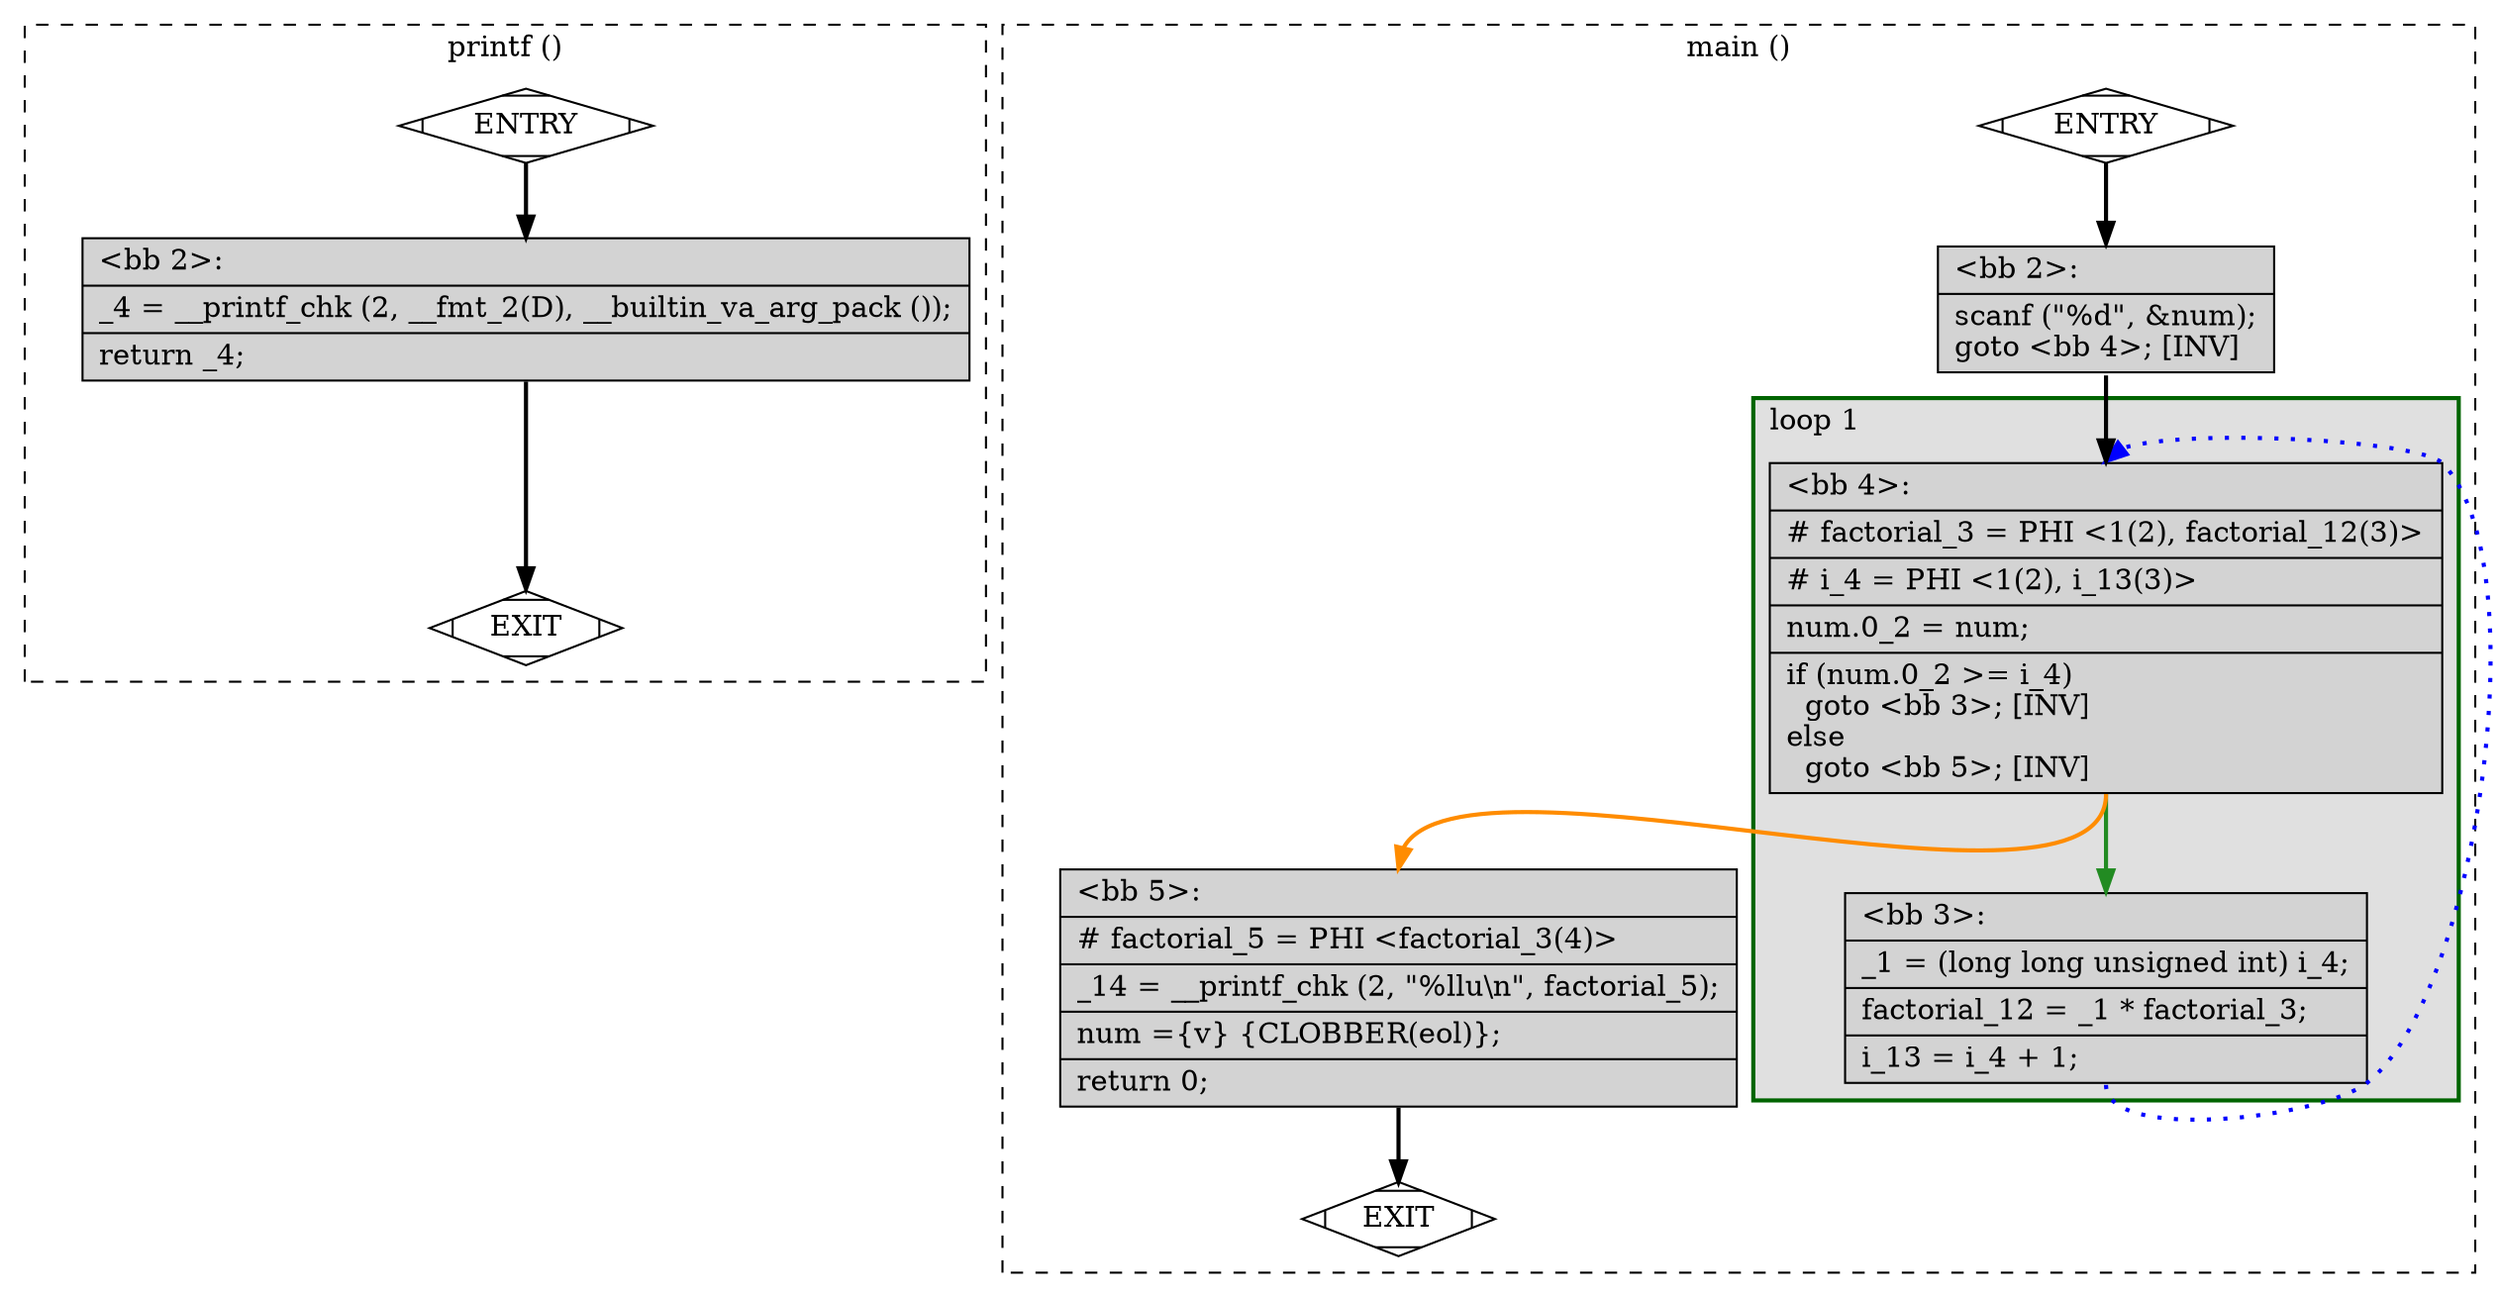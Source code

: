 digraph "main.c.042t.dse1" {
overlap=false;
subgraph "cluster_printf" {
	style="dashed";
	color="black";
	label="printf ()";
	fn_15_basic_block_0 [shape=Mdiamond,style=filled,fillcolor=white,label="ENTRY"];

	fn_15_basic_block_1 [shape=Mdiamond,style=filled,fillcolor=white,label="EXIT"];

	fn_15_basic_block_2 [shape=record,style=filled,fillcolor=lightgrey,label="{\<bb\ 2\>:\l\
|_4\ =\ __printf_chk\ (2,\ __fmt_2(D),\ __builtin_va_arg_pack\ ());\l\
|return\ _4;\l\
}"];

	fn_15_basic_block_0:s -> fn_15_basic_block_2:n [style="solid,bold",color=black,weight=100,constraint=true];
	fn_15_basic_block_2:s -> fn_15_basic_block_1:n [style="solid,bold",color=black,weight=10,constraint=true];
	fn_15_basic_block_0:s -> fn_15_basic_block_1:n [style="invis",constraint=true];
}
subgraph "cluster_main" {
	style="dashed";
	color="black";
	label="main ()";
	subgraph cluster_23_1 {
	style="filled";
	color="darkgreen";
	fillcolor="grey88";
	label="loop 1";
	labeljust=l;
	penwidth=2;
	fn_23_basic_block_4 [shape=record,style=filled,fillcolor=lightgrey,label="{\<bb\ 4\>:\l\
|#\ factorial_3\ =\ PHI\ \<1(2),\ factorial_12(3)\>\l\
|#\ i_4\ =\ PHI\ \<1(2),\ i_13(3)\>\l\
|num.0_2\ =\ num;\l\
|if\ (num.0_2\ \>=\ i_4)\l\
\ \ goto\ \<bb\ 3\>;\ [INV]\l\
else\l\
\ \ goto\ \<bb\ 5\>;\ [INV]\l\
}"];

	fn_23_basic_block_3 [shape=record,style=filled,fillcolor=lightgrey,label="{\<bb\ 3\>:\l\
|_1\ =\ (long\ long\ unsigned\ int)\ i_4;\l\
|factorial_12\ =\ _1\ *\ factorial_3;\l\
|i_13\ =\ i_4\ +\ 1;\l\
}"];

	}
	fn_23_basic_block_0 [shape=Mdiamond,style=filled,fillcolor=white,label="ENTRY"];

	fn_23_basic_block_1 [shape=Mdiamond,style=filled,fillcolor=white,label="EXIT"];

	fn_23_basic_block_2 [shape=record,style=filled,fillcolor=lightgrey,label="{\<bb\ 2\>:\l\
|scanf\ (\"%d\",\ &num);\l\
goto\ \<bb\ 4\>;\ [INV]\l\
}"];

	fn_23_basic_block_5 [shape=record,style=filled,fillcolor=lightgrey,label="{\<bb\ 5\>:\l\
|#\ factorial_5\ =\ PHI\ \<factorial_3(4)\>\l\
|_14\ =\ __printf_chk\ (2,\ \"%llu\\n\",\ factorial_5);\l\
|num\ =\{v\}\ \{CLOBBER(eol)\};\l\
|return\ 0;\l\
}"];

	fn_23_basic_block_0:s -> fn_23_basic_block_2:n [style="solid,bold",color=black,weight=100,constraint=true];
	fn_23_basic_block_2:s -> fn_23_basic_block_4:n [style="solid,bold",color=black,weight=100,constraint=true];
	fn_23_basic_block_3:s -> fn_23_basic_block_4:n [style="dotted,bold",color=blue,weight=10,constraint=false];
	fn_23_basic_block_4:s -> fn_23_basic_block_3:n [style="solid,bold",color=forestgreen,weight=10,constraint=true];
	fn_23_basic_block_4:s -> fn_23_basic_block_5:n [style="solid,bold",color=darkorange,weight=10,constraint=true];
	fn_23_basic_block_5:s -> fn_23_basic_block_1:n [style="solid,bold",color=black,weight=10,constraint=true];
	fn_23_basic_block_0:s -> fn_23_basic_block_1:n [style="invis",constraint=true];
}
}
